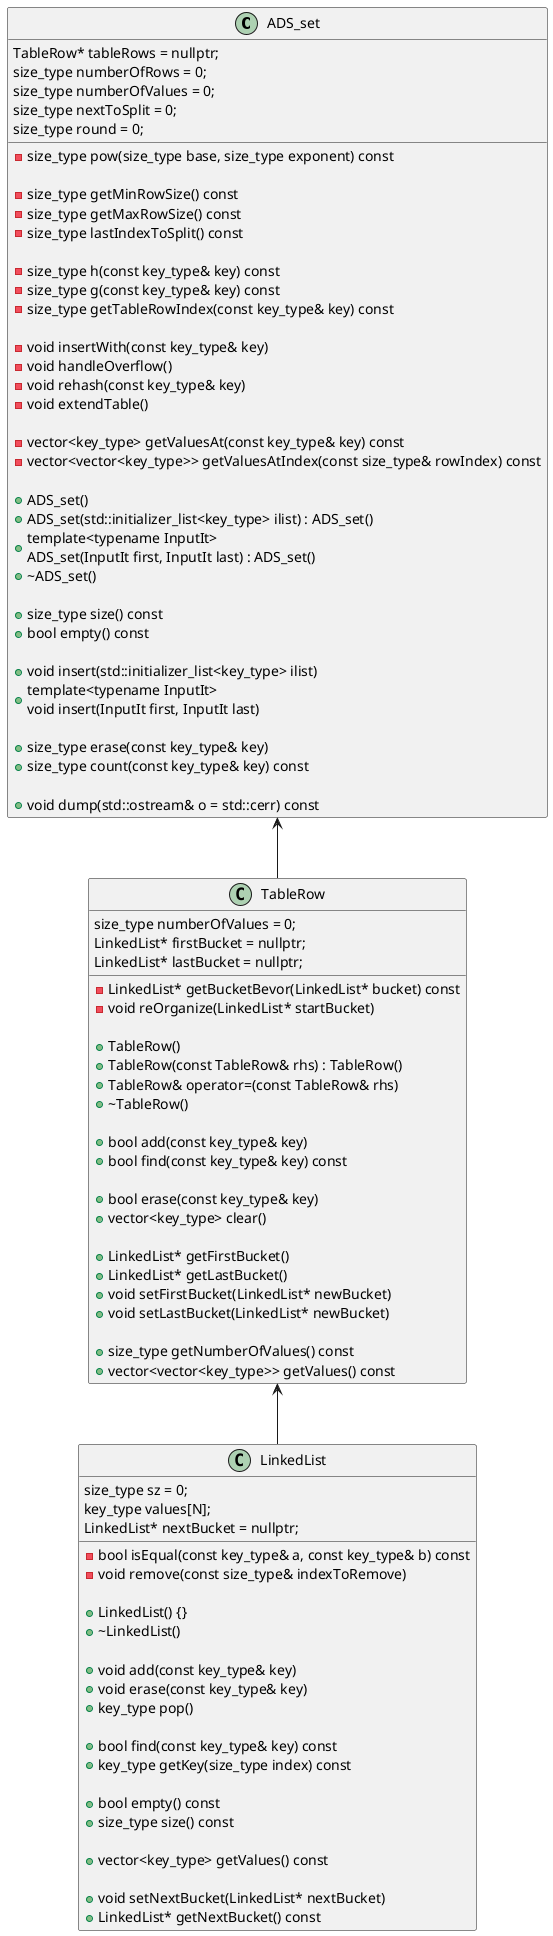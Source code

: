 @startuml
' scale 1.4

class ADS_set {
    TableRow* tableRows = nullptr;
    size_type numberOfRows = 0;
    size_type numberOfValues = 0;
    size_type nextToSplit = 0;
    size_type round = 0;

    -size_type pow(size_type base, size_type exponent) const

    -size_type getMinRowSize() const
    -size_type getMaxRowSize() const
    -size_type lastIndexToSplit() const

    -size_type h(const key_type& key) const
    -size_type g(const key_type& key) const
    -size_type getTableRowIndex(const key_type& key) const

    -void insertWith(const key_type& key)
    -void handleOverflow()
    -void rehash(const key_type& key)
    -void extendTable()

    - vector<key_type> getValuesAt(const key_type& key) const
    - vector<vector<key_type>> getValuesAtIndex(const size_type& rowIndex) const

    +ADS_set()
    +ADS_set(std::initializer_list<key_type> ilist) : ADS_set()
    +template<typename InputIt> \nADS_set(InputIt first, InputIt last) : ADS_set()
    + ~ADS_set()

    +size_type size() const
    +bool empty() const

    + void insert(std::initializer_list<key_type> ilist)
    +template<typename InputIt> \nvoid insert(InputIt first, InputIt last)

    +size_type erase(const key_type& key)
    +size_type count(const key_type& key) const

    +void dump(std::ostream& o = std::cerr) const
}

class TableRow {
    size_type numberOfValues = 0;
    LinkedList* firstBucket = nullptr;
    LinkedList* lastBucket = nullptr;

    - LinkedList* getBucketBevor(LinkedList* bucket) const
    - void reOrganize(LinkedList* startBucket)

    +TableRow()
    +TableRow(const TableRow& rhs) : TableRow()
    +TableRow& operator=(const TableRow& rhs)
    + ~TableRow()

    + bool add(const key_type& key)
    + bool find(const key_type& key) const

    + bool erase(const key_type& key)
    + vector<key_type> clear()

    +LinkedList* getFirstBucket()
    +LinkedList* getLastBucket()
    +void setFirstBucket(LinkedList* newBucket)
    +void setLastBucket(LinkedList* newBucket)

    +size_type getNumberOfValues() const
    +vector<vector<key_type>> getValues() const
}

class LinkedList {
    size_type sz = 0;
    key_type values[N];
    LinkedList* nextBucket = nullptr;

    -bool isEqual(const key_type& a, const key_type& b) const
    -void remove(const size_type& indexToRemove)

    +LinkedList() {}
    + ~LinkedList()

    + void add(const key_type& key)
    + void erase(const key_type& key)
    + key_type pop()

    +bool find(const key_type& key) const
    +key_type getKey(size_type index) const

    +bool empty() const
    +size_type size() const

    +vector<key_type> getValues() const

    +void setNextBucket(LinkedList* nextBucket)
    +LinkedList* getNextBucket() const
}

ADS_set <-- TableRow
TableRow <-- LinkedList

@enduml




